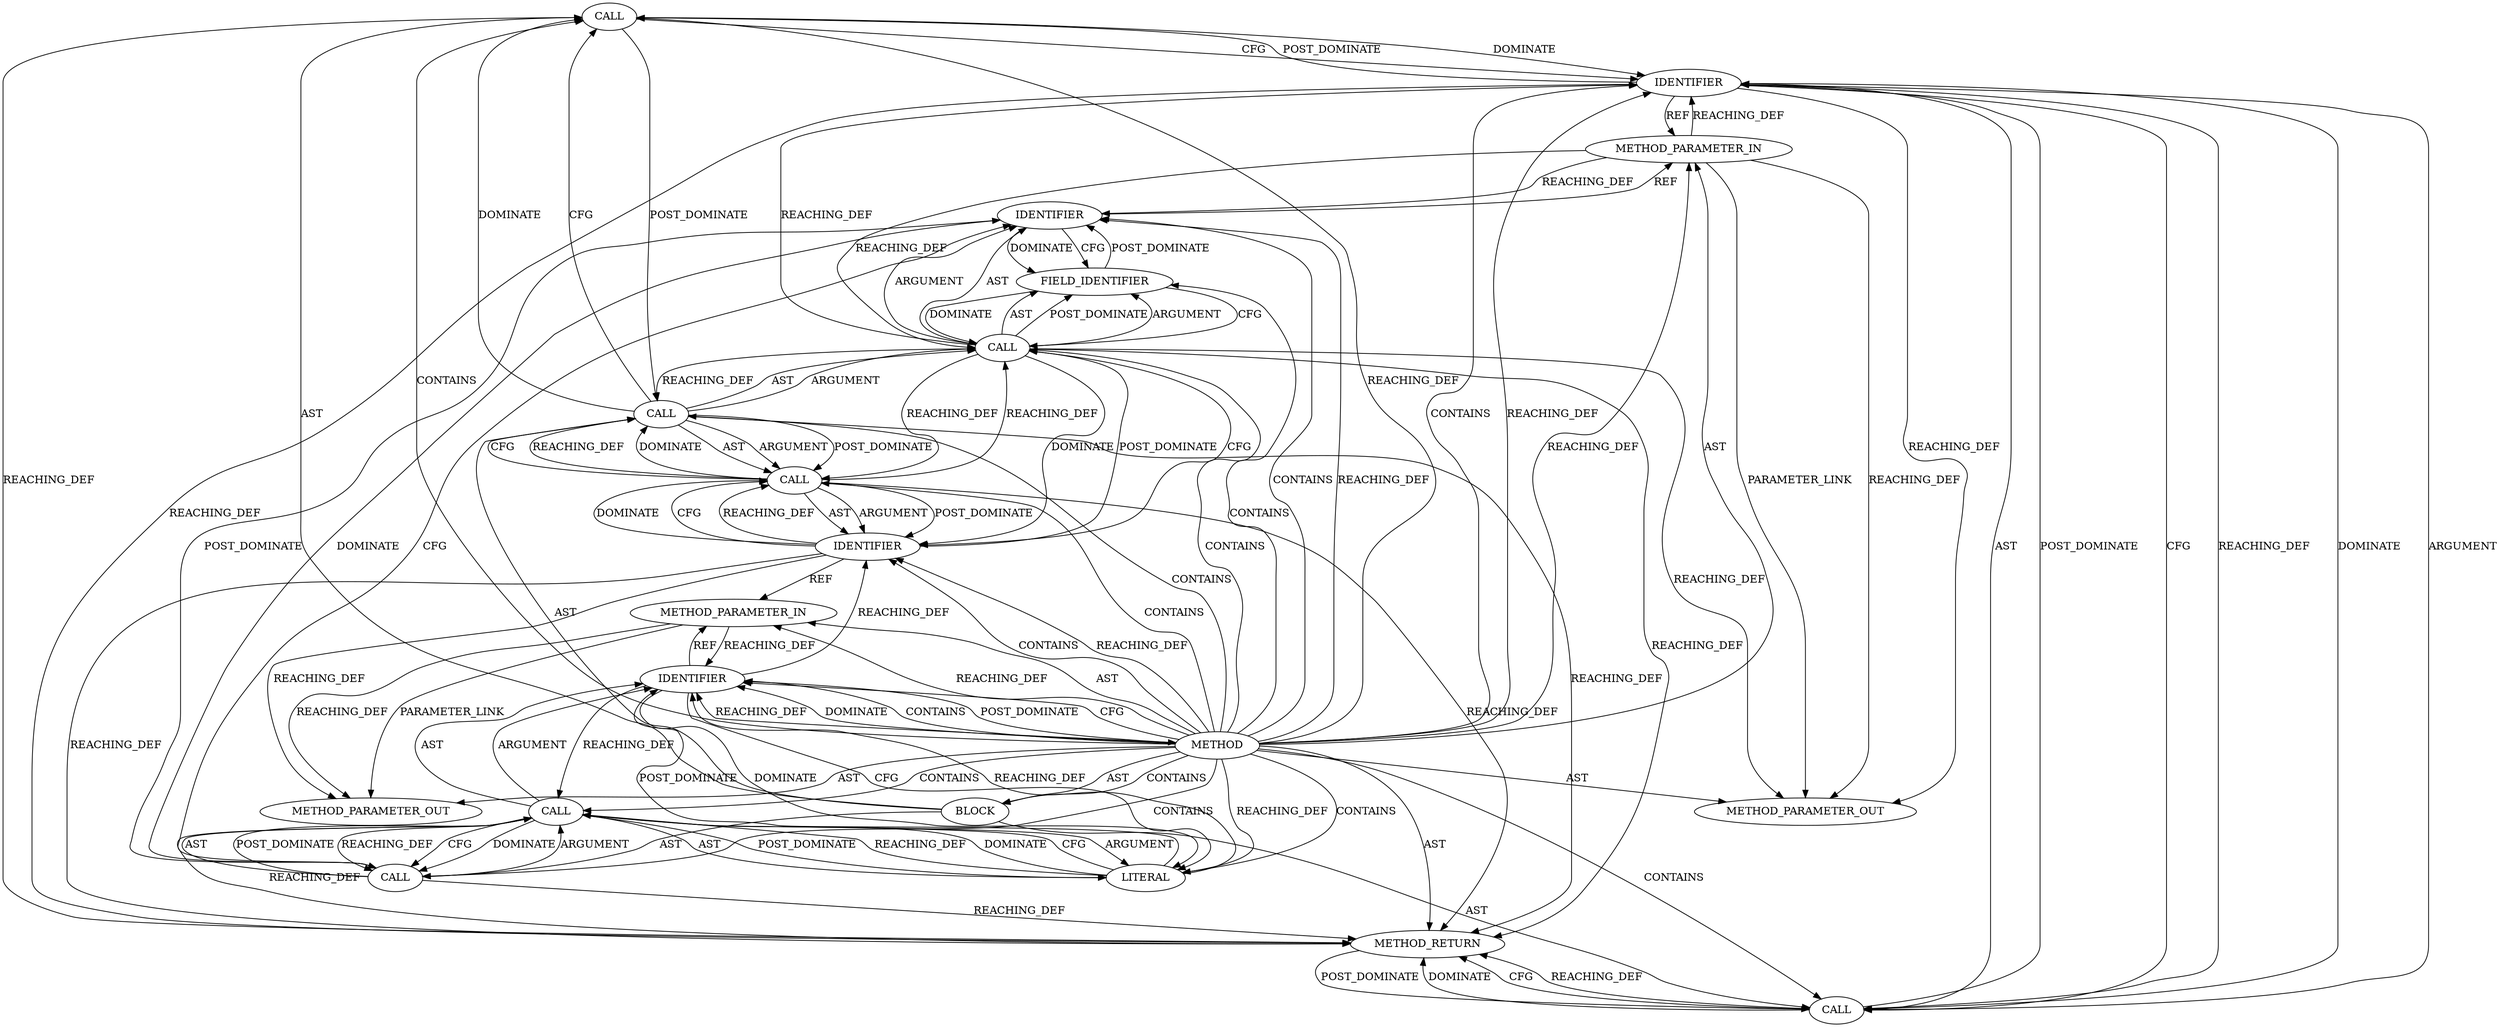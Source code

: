 digraph {
  10167 [label=CALL ORDER=3 ARGUMENT_INDEX=-1 CODE="smp_wmb()" COLUMN_NUMBER=2 METHOD_FULL_NAME="smp_wmb" LINE_NUMBER=77 TYPE_FULL_NAME="<empty>" DISPATCH_TYPE="STATIC_DISPATCH" SIGNATURE="" NAME="smp_wmb"]
  10163 [label=IDENTIFIER ORDER=1 ARGUMENT_INDEX=1 CODE="sk" COLUMN_NUMBER=13 LINE_NUMBER=75 TYPE_FULL_NAME="sock*" NAME="sk"]
  10162 [label=CALL ORDER=1 ARGUMENT_INDEX=1 CODE="sk->sk_err" COLUMN_NUMBER=13 METHOD_FULL_NAME="<operator>.indirectFieldAccess" LINE_NUMBER=75 TYPE_FULL_NAME="<empty>" DISPATCH_TYPE="STATIC_DISPATCH" SIGNATURE="" NAME="<operator>.indirectFieldAccess"]
  10164 [label=FIELD_IDENTIFIER ORDER=2 ARGUMENT_INDEX=2 CODE="sk_err" COLUMN_NUMBER=13 LINE_NUMBER=75 CANONICAL_NAME="sk_err"]
  21549 [label=METHOD_PARAMETER_OUT ORDER=2 CODE="int err" IS_VARIADIC=false COLUMN_NUMBER=46 LINE_NUMBER=71 TYPE_FULL_NAME="int" EVALUATION_STRATEGY="BY_VALUE" INDEX=2 NAME="err"]
  10154 [label=METHOD_PARAMETER_IN ORDER=1 CODE="struct sock *sk" IS_VARIADIC=false COLUMN_NUMBER=29 LINE_NUMBER=71 TYPE_FULL_NAME="sock*" EVALUATION_STRATEGY="BY_VALUE" INDEX=1 NAME="sk"]
  10166 [label=IDENTIFIER ORDER=1 ARGUMENT_INDEX=1 CODE="err" COLUMN_NUMBER=26 LINE_NUMBER=75 TYPE_FULL_NAME="int" NAME="err"]
  10155 [label=METHOD_PARAMETER_IN ORDER=2 CODE="int err" IS_VARIADIC=false COLUMN_NUMBER=46 LINE_NUMBER=71 TYPE_FULL_NAME="int" EVALUATION_STRATEGY="BY_VALUE" INDEX=2 NAME="err"]
  10168 [label=CALL ORDER=4 ARGUMENT_INDEX=-1 CODE="sk_error_report(sk)" COLUMN_NUMBER=2 METHOD_FULL_NAME="sk_error_report" LINE_NUMBER=78 TYPE_FULL_NAME="<empty>" DISPATCH_TYPE="STATIC_DISPATCH" SIGNATURE="" NAME="sk_error_report"]
  10169 [label=IDENTIFIER ORDER=1 ARGUMENT_INDEX=1 CODE="sk" COLUMN_NUMBER=18 LINE_NUMBER=78 TYPE_FULL_NAME="sock*" NAME="sk"]
  10156 [label=BLOCK ORDER=3 ARGUMENT_INDEX=-1 CODE="{
	WARN_ON_ONCE(err >= 0);
	/* sk->sk_err should contain a positive error code. */
	WRITE_ONCE(sk->sk_err, -err);
	/* Paired with smp_rmb() in tcp_poll() */
	smp_wmb();
	sk_error_report(sk);
}" COLUMN_NUMBER=1 LINE_NUMBER=72 TYPE_FULL_NAME="void"]
  10160 [label=LITERAL ORDER=2 ARGUMENT_INDEX=2 CODE="0" COLUMN_NUMBER=22 LINE_NUMBER=73 TYPE_FULL_NAME="int"]
  10170 [label=METHOD_RETURN ORDER=4 CODE="RET" COLUMN_NUMBER=10 LINE_NUMBER=71 TYPE_FULL_NAME="void" EVALUATION_STRATEGY="BY_VALUE"]
  10153 [label=METHOD COLUMN_NUMBER=10 LINE_NUMBER=71 COLUMN_NUMBER_END=1 IS_EXTERNAL=false SIGNATURE="void tls_err_abort (sock*,int)" NAME="tls_err_abort" AST_PARENT_TYPE="TYPE_DECL" AST_PARENT_FULL_NAME="tls_sw.c:<global>" ORDER=4 CODE="void tls_err_abort(struct sock *sk, int err)
{
	WARN_ON_ONCE(err >= 0);
	/* sk->sk_err should contain a positive error code. */
	WRITE_ONCE(sk->sk_err, -err);
	/* Paired with smp_rmb() in tcp_poll() */
	smp_wmb();
	sk_error_report(sk);
}" FULL_NAME="tls_err_abort" LINE_NUMBER_END=79 FILENAME="tls_sw.c"]
  21548 [label=METHOD_PARAMETER_OUT ORDER=1 CODE="struct sock *sk" IS_VARIADIC=false COLUMN_NUMBER=29 LINE_NUMBER=71 TYPE_FULL_NAME="sock*" EVALUATION_STRATEGY="BY_VALUE" INDEX=1 NAME="sk"]
  10165 [label=CALL ORDER=2 ARGUMENT_INDEX=2 CODE="-err" COLUMN_NUMBER=25 METHOD_FULL_NAME="<operator>.minus" LINE_NUMBER=75 TYPE_FULL_NAME="<empty>" DISPATCH_TYPE="STATIC_DISPATCH" SIGNATURE="" NAME="<operator>.minus"]
  10157 [label=CALL ORDER=1 ARGUMENT_INDEX=-1 CODE="WARN_ON_ONCE(err >= 0)" COLUMN_NUMBER=2 METHOD_FULL_NAME="WARN_ON_ONCE" LINE_NUMBER=73 TYPE_FULL_NAME="<empty>" DISPATCH_TYPE="STATIC_DISPATCH" SIGNATURE="" NAME="WARN_ON_ONCE"]
  10159 [label=IDENTIFIER ORDER=1 ARGUMENT_INDEX=1 CODE="err" COLUMN_NUMBER=15 LINE_NUMBER=73 TYPE_FULL_NAME="int" NAME="err"]
  10158 [label=CALL ORDER=1 ARGUMENT_INDEX=1 CODE="err >= 0" COLUMN_NUMBER=15 METHOD_FULL_NAME="<operator>.greaterEqualsThan" LINE_NUMBER=73 TYPE_FULL_NAME="<empty>" DISPATCH_TYPE="STATIC_DISPATCH" SIGNATURE="" NAME="<operator>.greaterEqualsThan"]
  10161 [label=CALL ORDER=2 ARGUMENT_INDEX=-1 CODE="WRITE_ONCE(sk->sk_err, -err)" COLUMN_NUMBER=2 METHOD_FULL_NAME="WRITE_ONCE" LINE_NUMBER=75 TYPE_FULL_NAME="<empty>" DISPATCH_TYPE="STATIC_DISPATCH" SIGNATURE="" NAME="WRITE_ONCE"]
  10162 -> 10166 [label=CFG ]
  10165 -> 10162 [label=REACHING_DEF VARIABLE="-err"]
  10165 -> 10161 [label=CFG ]
  10166 -> 10165 [label=DOMINATE ]
  10158 -> 10160 [label=POST_DOMINATE ]
  10158 -> 10157 [label=DOMINATE ]
  10160 -> 10158 [label=REACHING_DEF VARIABLE="0"]
  10162 -> 10163 [label=ARGUMENT ]
  10153 -> 10169 [label=CONTAINS ]
  10156 -> 10161 [label=AST ]
  10155 -> 21549 [label=PARAMETER_LINK ]
  10162 -> 10161 [label=REACHING_DEF VARIABLE="sk->sk_err"]
  10168 -> 10169 [label=ARGUMENT ]
  10157 -> 10170 [label=REACHING_DEF VARIABLE="WARN_ON_ONCE(err >= 0)"]
  10163 -> 10164 [label=DOMINATE ]
  10165 -> 10170 [label=REACHING_DEF VARIABLE="-err"]
  10154 -> 10162 [label=REACHING_DEF VARIABLE="sk"]
  10160 -> 10158 [label=DOMINATE ]
  10155 -> 21549 [label=REACHING_DEF VARIABLE="err"]
  10168 -> 10169 [label=AST ]
  10162 -> 10169 [label=REACHING_DEF VARIABLE="sk->sk_err"]
  10153 -> 10169 [label=REACHING_DEF VARIABLE=""]
  10166 -> 21549 [label=REACHING_DEF VARIABLE="err"]
  10153 -> 10158 [label=CONTAINS ]
  10169 -> 10170 [label=REACHING_DEF VARIABLE="sk"]
  10153 -> 10160 [label=CONTAINS ]
  10163 -> 10154 [label=REF ]
  10159 -> 10158 [label=REACHING_DEF VARIABLE="err"]
  10161 -> 10165 [label=POST_DOMINATE ]
  10161 -> 10165 [label=AST ]
  10153 -> 10159 [label=CFG ]
  10162 -> 10163 [label=AST ]
  10161 -> 10167 [label=DOMINATE ]
  10153 -> 10166 [label=CONTAINS ]
  10166 -> 10155 [label=REF ]
  10167 -> 10169 [label=DOMINATE ]
  10157 -> 10158 [label=ARGUMENT ]
  10154 -> 21548 [label=PARAMETER_LINK ]
  10169 -> 21548 [label=REACHING_DEF VARIABLE="sk"]
  10168 -> 10170 [label=DOMINATE ]
  10156 -> 10167 [label=AST ]
  10154 -> 10169 [label=REACHING_DEF VARIABLE="sk"]
  10158 -> 10157 [label=REACHING_DEF VARIABLE="err >= 0"]
  10167 -> 10161 [label=POST_DOMINATE ]
  10153 -> 10154 [label=REACHING_DEF VARIABLE=""]
  10170 -> 10168 [label=POST_DOMINATE ]
  10164 -> 10162 [label=DOMINATE ]
  10168 -> 10169 [label=POST_DOMINATE ]
  10153 -> 10155 [label=AST ]
  10153 -> 21549 [label=AST ]
  10162 -> 10170 [label=REACHING_DEF VARIABLE="sk->sk_err"]
  10153 -> 10157 [label=CONTAINS ]
  10166 -> 10162 [label=POST_DOMINATE ]
  10163 -> 10164 [label=CFG ]
  10156 -> 10157 [label=AST ]
  10162 -> 10164 [label=AST ]
  10153 -> 10167 [label=REACHING_DEF VARIABLE=""]
  10159 -> 10155 [label=REF ]
  10153 -> 10156 [label=AST ]
  10163 -> 10157 [label=POST_DOMINATE ]
  10153 -> 10159 [label=REACHING_DEF VARIABLE=""]
  10166 -> 10165 [label=CFG ]
  10155 -> 10159 [label=REACHING_DEF VARIABLE="err"]
  10162 -> 10164 [label=POST_DOMINATE ]
  10169 -> 10154 [label=REF ]
  10153 -> 10159 [label=DOMINATE ]
  10153 -> 10170 [label=AST ]
  10168 -> 10170 [label=CFG ]
  10167 -> 10170 [label=REACHING_DEF VARIABLE="smp_wmb()"]
  10168 -> 10170 [label=REACHING_DEF VARIABLE="sk_error_report(sk)"]
  10153 -> 10161 [label=CONTAINS ]
  10158 -> 10159 [label=AST ]
  10165 -> 10161 [label=REACHING_DEF VARIABLE="-err"]
  10165 -> 10161 [label=DOMINATE ]
  10153 -> 10162 [label=CONTAINS ]
  10158 -> 10160 [label=ARGUMENT ]
  10161 -> 10167 [label=CFG ]
  10161 -> 10162 [label=AST ]
  10153 -> 10159 [label=CONTAINS ]
  10157 -> 10158 [label=AST ]
  10153 -> 10154 [label=AST ]
  10161 -> 10162 [label=ARGUMENT ]
  10161 -> 10165 [label=ARGUMENT ]
  10164 -> 10162 [label=CFG ]
  10153 -> 10156 [label=CONTAINS ]
  10153 -> 21548 [label=AST ]
  10158 -> 10159 [label=ARGUMENT ]
  10153 -> 10160 [label=REACHING_DEF VARIABLE=""]
  10153 -> 10163 [label=REACHING_DEF VARIABLE=""]
  10158 -> 10160 [label=AST ]
  10159 -> 10160 [label=DOMINATE ]
  10165 -> 10166 [label=AST ]
  10153 -> 10164 [label=CONTAINS ]
  10153 -> 10166 [label=REACHING_DEF VARIABLE=""]
  10161 -> 10170 [label=REACHING_DEF VARIABLE="WRITE_ONCE(sk->sk_err, -err)"]
  10159 -> 10166 [label=REACHING_DEF VARIABLE="err"]
  10160 -> 10159 [label=REACHING_DEF VARIABLE="0"]
  10154 -> 21548 [label=REACHING_DEF VARIABLE="sk"]
  10166 -> 10170 [label=REACHING_DEF VARIABLE="err"]
  10153 -> 10155 [label=REACHING_DEF VARIABLE=""]
  10169 -> 10168 [label=CFG ]
  10157 -> 10163 [label=DOMINATE ]
  10158 -> 10157 [label=CFG ]
  10165 -> 10166 [label=ARGUMENT ]
  10158 -> 10170 [label=REACHING_DEF VARIABLE="err >= 0"]
  10167 -> 10169 [label=CFG ]
  10160 -> 10158 [label=CFG ]
  10162 -> 10164 [label=ARGUMENT ]
  10162 -> 10166 [label=DOMINATE ]
  10169 -> 10168 [label=REACHING_DEF VARIABLE="sk"]
  10153 -> 10163 [label=CONTAINS ]
  10166 -> 10165 [label=REACHING_DEF VARIABLE="err"]
  10159 -> 10153 [label=POST_DOMINATE ]
  10165 -> 10166 [label=POST_DOMINATE ]
  10159 -> 10160 [label=CFG ]
  10157 -> 10163 [label=CFG ]
  10157 -> 10158 [label=POST_DOMINATE ]
  10162 -> 10165 [label=REACHING_DEF VARIABLE="sk->sk_err"]
  10160 -> 10159 [label=POST_DOMINATE ]
  10153 -> 10167 [label=CONTAINS ]
  10153 -> 10168 [label=CONTAINS ]
  10169 -> 10167 [label=POST_DOMINATE ]
  10154 -> 10163 [label=REACHING_DEF VARIABLE="sk"]
  10156 -> 10168 [label=AST ]
  10153 -> 10165 [label=CONTAINS ]
  10162 -> 21548 [label=REACHING_DEF VARIABLE="sk->sk_err"]
  10164 -> 10163 [label=POST_DOMINATE ]
  10169 -> 10168 [label=DOMINATE ]
}
